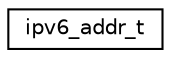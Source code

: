 digraph "Graphical Class Hierarchy"
{
 // LATEX_PDF_SIZE
  edge [fontname="Helvetica",fontsize="10",labelfontname="Helvetica",labelfontsize="10"];
  node [fontname="Helvetica",fontsize="10",shape=record];
  rankdir="LR";
  Node0 [label="ipv6_addr_t",height=0.2,width=0.4,color="black", fillcolor="white", style="filled",URL="$unionipv6__addr__t.html",tooltip="Data type to represent an IPv6 address."];
}
